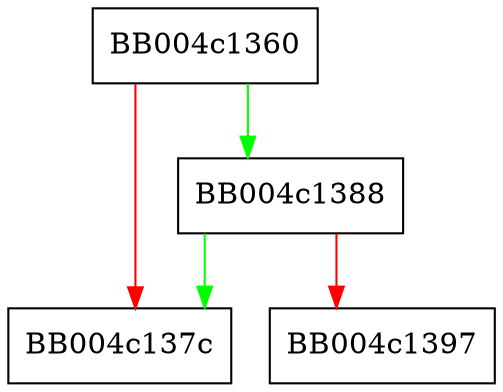 digraph ossl_quic_wire_encode_frame_max_stream_data {
  node [shape="box"];
  graph [splines=ortho];
  BB004c1360 -> BB004c1388 [color="green"];
  BB004c1360 -> BB004c137c [color="red"];
  BB004c1388 -> BB004c137c [color="green"];
  BB004c1388 -> BB004c1397 [color="red"];
}